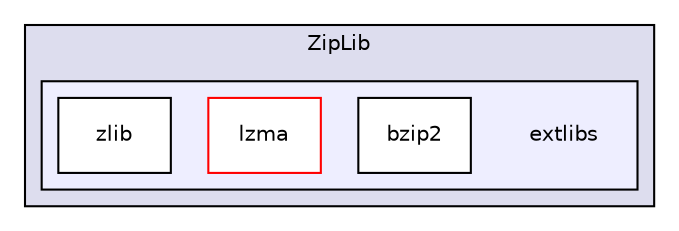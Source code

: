 digraph "source/ZipLib/extlibs" {
  compound=true
  node [ fontsize="10", fontname="Helvetica"];
  edge [ labelfontsize="10", labelfontname="Helvetica"];
  subgraph clusterdir_e1dba513ee2df986e3034746d268cf36 {
    graph [ bgcolor="#ddddee", pencolor="black", label="ZipLib" fontname="Helvetica", fontsize="10", URL="dir_e1dba513ee2df986e3034746d268cf36.html"]
  subgraph clusterdir_9b5008529e996f99093986af23fc1ea4 {
    graph [ bgcolor="#eeeeff", pencolor="black", label="" URL="dir_9b5008529e996f99093986af23fc1ea4.html"];
    dir_9b5008529e996f99093986af23fc1ea4 [shape=plaintext label="extlibs"];
  dir_d4007b66db72da2f50409443d937ffff [shape=box label="bzip2" fillcolor="white" style="filled" URL="dir_d4007b66db72da2f50409443d937ffff.html"];
  dir_7cd32a9182f232de99ed3fc437558b30 [shape=box label="lzma" fillcolor="white" style="filled" color="red" URL="dir_7cd32a9182f232de99ed3fc437558b30.html"];
  dir_df9a60afca99a849930cc864730d7df5 [shape=box label="zlib" fillcolor="white" style="filled" URL="dir_df9a60afca99a849930cc864730d7df5.html"];
  }
  }
}
